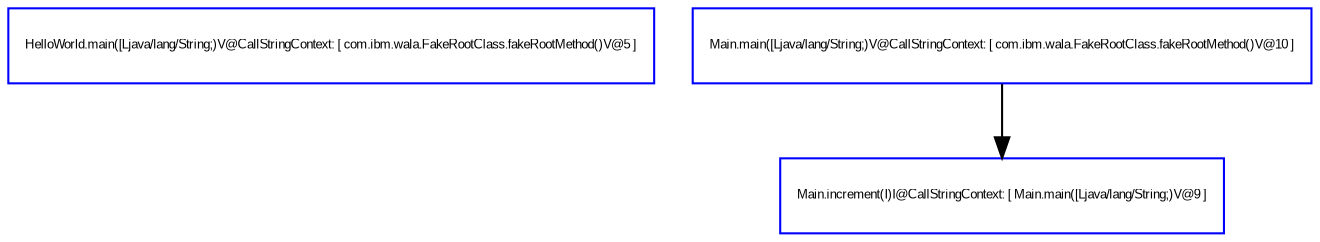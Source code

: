 digraph "DirectedGraph" {
graph [concentrate = true];center=true;fontsize=6;node [ color=blue,shape="box"fontsize=6,fontcolor=black,fontname=Arial];edge [ color=black,fontsize=6,fontcolor=black,fontname=Arial]; 
   "HelloWorld.main([Ljava/lang/String;)V@CallStringContext: [ com.ibm.wala.FakeRootClass.fakeRootMethod()V@5 ]" [ label="HelloWorld.main([Ljava/lang/String;)V@CallStringContext: [ com.ibm.wala.FakeRootClass.fakeRootMethod()V@5 ]"]
   "Main.main([Ljava/lang/String;)V@CallStringContext: [ com.ibm.wala.FakeRootClass.fakeRootMethod()V@10 ]" [ label="Main.main([Ljava/lang/String;)V@CallStringContext: [ com.ibm.wala.FakeRootClass.fakeRootMethod()V@10 ]"]
   "Main.increment(I)I@CallStringContext: [ Main.main([Ljava/lang/String;)V@9 ]" [ label="Main.increment(I)I@CallStringContext: [ Main.main([Ljava/lang/String;)V@9 ]"]
 "Main.main([Ljava/lang/String;)V@CallStringContext: [ com.ibm.wala.FakeRootClass.fakeRootMethod()V@10 ]" -> "Main.increment(I)I@CallStringContext: [ Main.main([Ljava/lang/String;)V@9 ]" 

}